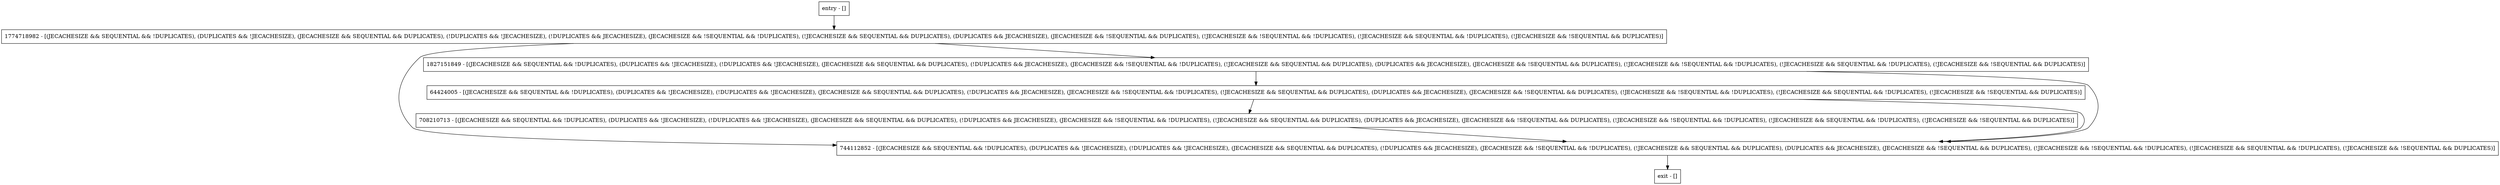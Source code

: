 digraph releaseDb {
node [shape=record];
entry [label="entry - []"];
exit [label="exit - []"];
708210713 [label="708210713 - [(JECACHESIZE && SEQUENTIAL && !DUPLICATES), (DUPLICATES && !JECACHESIZE), (!DUPLICATES && !JECACHESIZE), (JECACHESIZE && SEQUENTIAL && DUPLICATES), (!DUPLICATES && JECACHESIZE), (JECACHESIZE && !SEQUENTIAL && !DUPLICATES), (!JECACHESIZE && SEQUENTIAL && DUPLICATES), (DUPLICATES && JECACHESIZE), (JECACHESIZE && !SEQUENTIAL && DUPLICATES), (!JECACHESIZE && !SEQUENTIAL && !DUPLICATES), (!JECACHESIZE && SEQUENTIAL && !DUPLICATES), (!JECACHESIZE && !SEQUENTIAL && DUPLICATES)]"];
64424005 [label="64424005 - [(JECACHESIZE && SEQUENTIAL && !DUPLICATES), (DUPLICATES && !JECACHESIZE), (!DUPLICATES && !JECACHESIZE), (JECACHESIZE && SEQUENTIAL && DUPLICATES), (!DUPLICATES && JECACHESIZE), (JECACHESIZE && !SEQUENTIAL && !DUPLICATES), (!JECACHESIZE && SEQUENTIAL && DUPLICATES), (DUPLICATES && JECACHESIZE), (JECACHESIZE && !SEQUENTIAL && DUPLICATES), (!JECACHESIZE && !SEQUENTIAL && !DUPLICATES), (!JECACHESIZE && SEQUENTIAL && !DUPLICATES), (!JECACHESIZE && !SEQUENTIAL && DUPLICATES)]"];
1774718982 [label="1774718982 - [(JECACHESIZE && SEQUENTIAL && !DUPLICATES), (DUPLICATES && !JECACHESIZE), (JECACHESIZE && SEQUENTIAL && DUPLICATES), (!DUPLICATES && !JECACHESIZE), (!DUPLICATES && JECACHESIZE), (JECACHESIZE && !SEQUENTIAL && !DUPLICATES), (!JECACHESIZE && SEQUENTIAL && DUPLICATES), (DUPLICATES && JECACHESIZE), (JECACHESIZE && !SEQUENTIAL && DUPLICATES), (!JECACHESIZE && !SEQUENTIAL && !DUPLICATES), (!JECACHESIZE && SEQUENTIAL && !DUPLICATES), (!JECACHESIZE && !SEQUENTIAL && DUPLICATES)]"];
744112852 [label="744112852 - [(JECACHESIZE && SEQUENTIAL && !DUPLICATES), (DUPLICATES && !JECACHESIZE), (!DUPLICATES && !JECACHESIZE), (JECACHESIZE && SEQUENTIAL && DUPLICATES), (!DUPLICATES && JECACHESIZE), (JECACHESIZE && !SEQUENTIAL && !DUPLICATES), (!JECACHESIZE && SEQUENTIAL && DUPLICATES), (DUPLICATES && JECACHESIZE), (JECACHESIZE && !SEQUENTIAL && DUPLICATES), (!JECACHESIZE && !SEQUENTIAL && !DUPLICATES), (!JECACHESIZE && SEQUENTIAL && !DUPLICATES), (!JECACHESIZE && !SEQUENTIAL && DUPLICATES)]"];
1827151849 [label="1827151849 - [(JECACHESIZE && SEQUENTIAL && !DUPLICATES), (DUPLICATES && !JECACHESIZE), (!DUPLICATES && !JECACHESIZE), (JECACHESIZE && SEQUENTIAL && DUPLICATES), (!DUPLICATES && JECACHESIZE), (JECACHESIZE && !SEQUENTIAL && !DUPLICATES), (!JECACHESIZE && SEQUENTIAL && DUPLICATES), (DUPLICATES && JECACHESIZE), (JECACHESIZE && !SEQUENTIAL && DUPLICATES), (!JECACHESIZE && !SEQUENTIAL && !DUPLICATES), (!JECACHESIZE && SEQUENTIAL && !DUPLICATES), (!JECACHESIZE && !SEQUENTIAL && DUPLICATES)]"];
entry;
exit;
entry -> 1774718982;
708210713 -> 744112852;
64424005 -> 708210713;
64424005 -> 744112852;
1774718982 -> 744112852;
1774718982 -> 1827151849;
744112852 -> exit;
1827151849 -> 64424005;
1827151849 -> 744112852;
}
